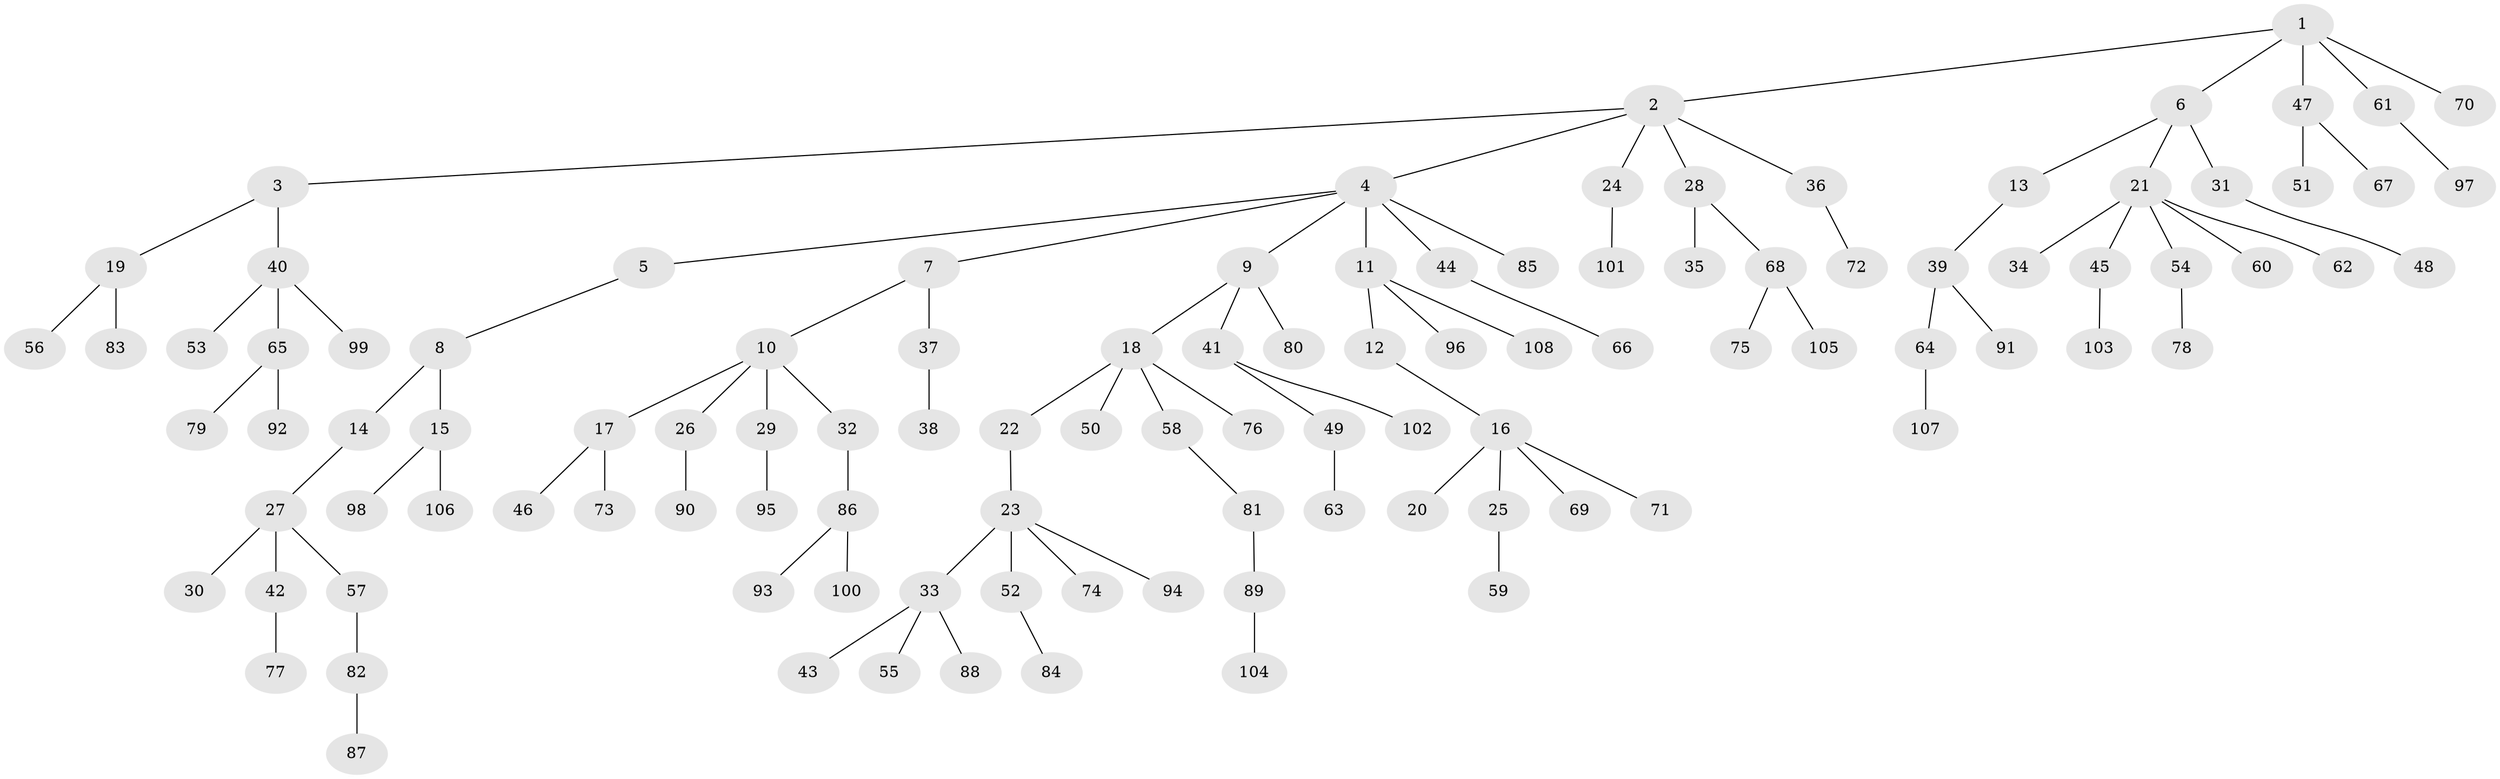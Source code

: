 // Generated by graph-tools (version 1.1) at 2025/26/03/09/25 03:26:26]
// undirected, 108 vertices, 107 edges
graph export_dot {
graph [start="1"]
  node [color=gray90,style=filled];
  1;
  2;
  3;
  4;
  5;
  6;
  7;
  8;
  9;
  10;
  11;
  12;
  13;
  14;
  15;
  16;
  17;
  18;
  19;
  20;
  21;
  22;
  23;
  24;
  25;
  26;
  27;
  28;
  29;
  30;
  31;
  32;
  33;
  34;
  35;
  36;
  37;
  38;
  39;
  40;
  41;
  42;
  43;
  44;
  45;
  46;
  47;
  48;
  49;
  50;
  51;
  52;
  53;
  54;
  55;
  56;
  57;
  58;
  59;
  60;
  61;
  62;
  63;
  64;
  65;
  66;
  67;
  68;
  69;
  70;
  71;
  72;
  73;
  74;
  75;
  76;
  77;
  78;
  79;
  80;
  81;
  82;
  83;
  84;
  85;
  86;
  87;
  88;
  89;
  90;
  91;
  92;
  93;
  94;
  95;
  96;
  97;
  98;
  99;
  100;
  101;
  102;
  103;
  104;
  105;
  106;
  107;
  108;
  1 -- 2;
  1 -- 6;
  1 -- 47;
  1 -- 61;
  1 -- 70;
  2 -- 3;
  2 -- 4;
  2 -- 24;
  2 -- 28;
  2 -- 36;
  3 -- 19;
  3 -- 40;
  4 -- 5;
  4 -- 7;
  4 -- 9;
  4 -- 11;
  4 -- 44;
  4 -- 85;
  5 -- 8;
  6 -- 13;
  6 -- 21;
  6 -- 31;
  7 -- 10;
  7 -- 37;
  8 -- 14;
  8 -- 15;
  9 -- 18;
  9 -- 41;
  9 -- 80;
  10 -- 17;
  10 -- 26;
  10 -- 29;
  10 -- 32;
  11 -- 12;
  11 -- 96;
  11 -- 108;
  12 -- 16;
  13 -- 39;
  14 -- 27;
  15 -- 98;
  15 -- 106;
  16 -- 20;
  16 -- 25;
  16 -- 69;
  16 -- 71;
  17 -- 46;
  17 -- 73;
  18 -- 22;
  18 -- 50;
  18 -- 58;
  18 -- 76;
  19 -- 56;
  19 -- 83;
  21 -- 34;
  21 -- 45;
  21 -- 54;
  21 -- 60;
  21 -- 62;
  22 -- 23;
  23 -- 33;
  23 -- 52;
  23 -- 74;
  23 -- 94;
  24 -- 101;
  25 -- 59;
  26 -- 90;
  27 -- 30;
  27 -- 42;
  27 -- 57;
  28 -- 35;
  28 -- 68;
  29 -- 95;
  31 -- 48;
  32 -- 86;
  33 -- 43;
  33 -- 55;
  33 -- 88;
  36 -- 72;
  37 -- 38;
  39 -- 64;
  39 -- 91;
  40 -- 53;
  40 -- 65;
  40 -- 99;
  41 -- 49;
  41 -- 102;
  42 -- 77;
  44 -- 66;
  45 -- 103;
  47 -- 51;
  47 -- 67;
  49 -- 63;
  52 -- 84;
  54 -- 78;
  57 -- 82;
  58 -- 81;
  61 -- 97;
  64 -- 107;
  65 -- 79;
  65 -- 92;
  68 -- 75;
  68 -- 105;
  81 -- 89;
  82 -- 87;
  86 -- 93;
  86 -- 100;
  89 -- 104;
}
